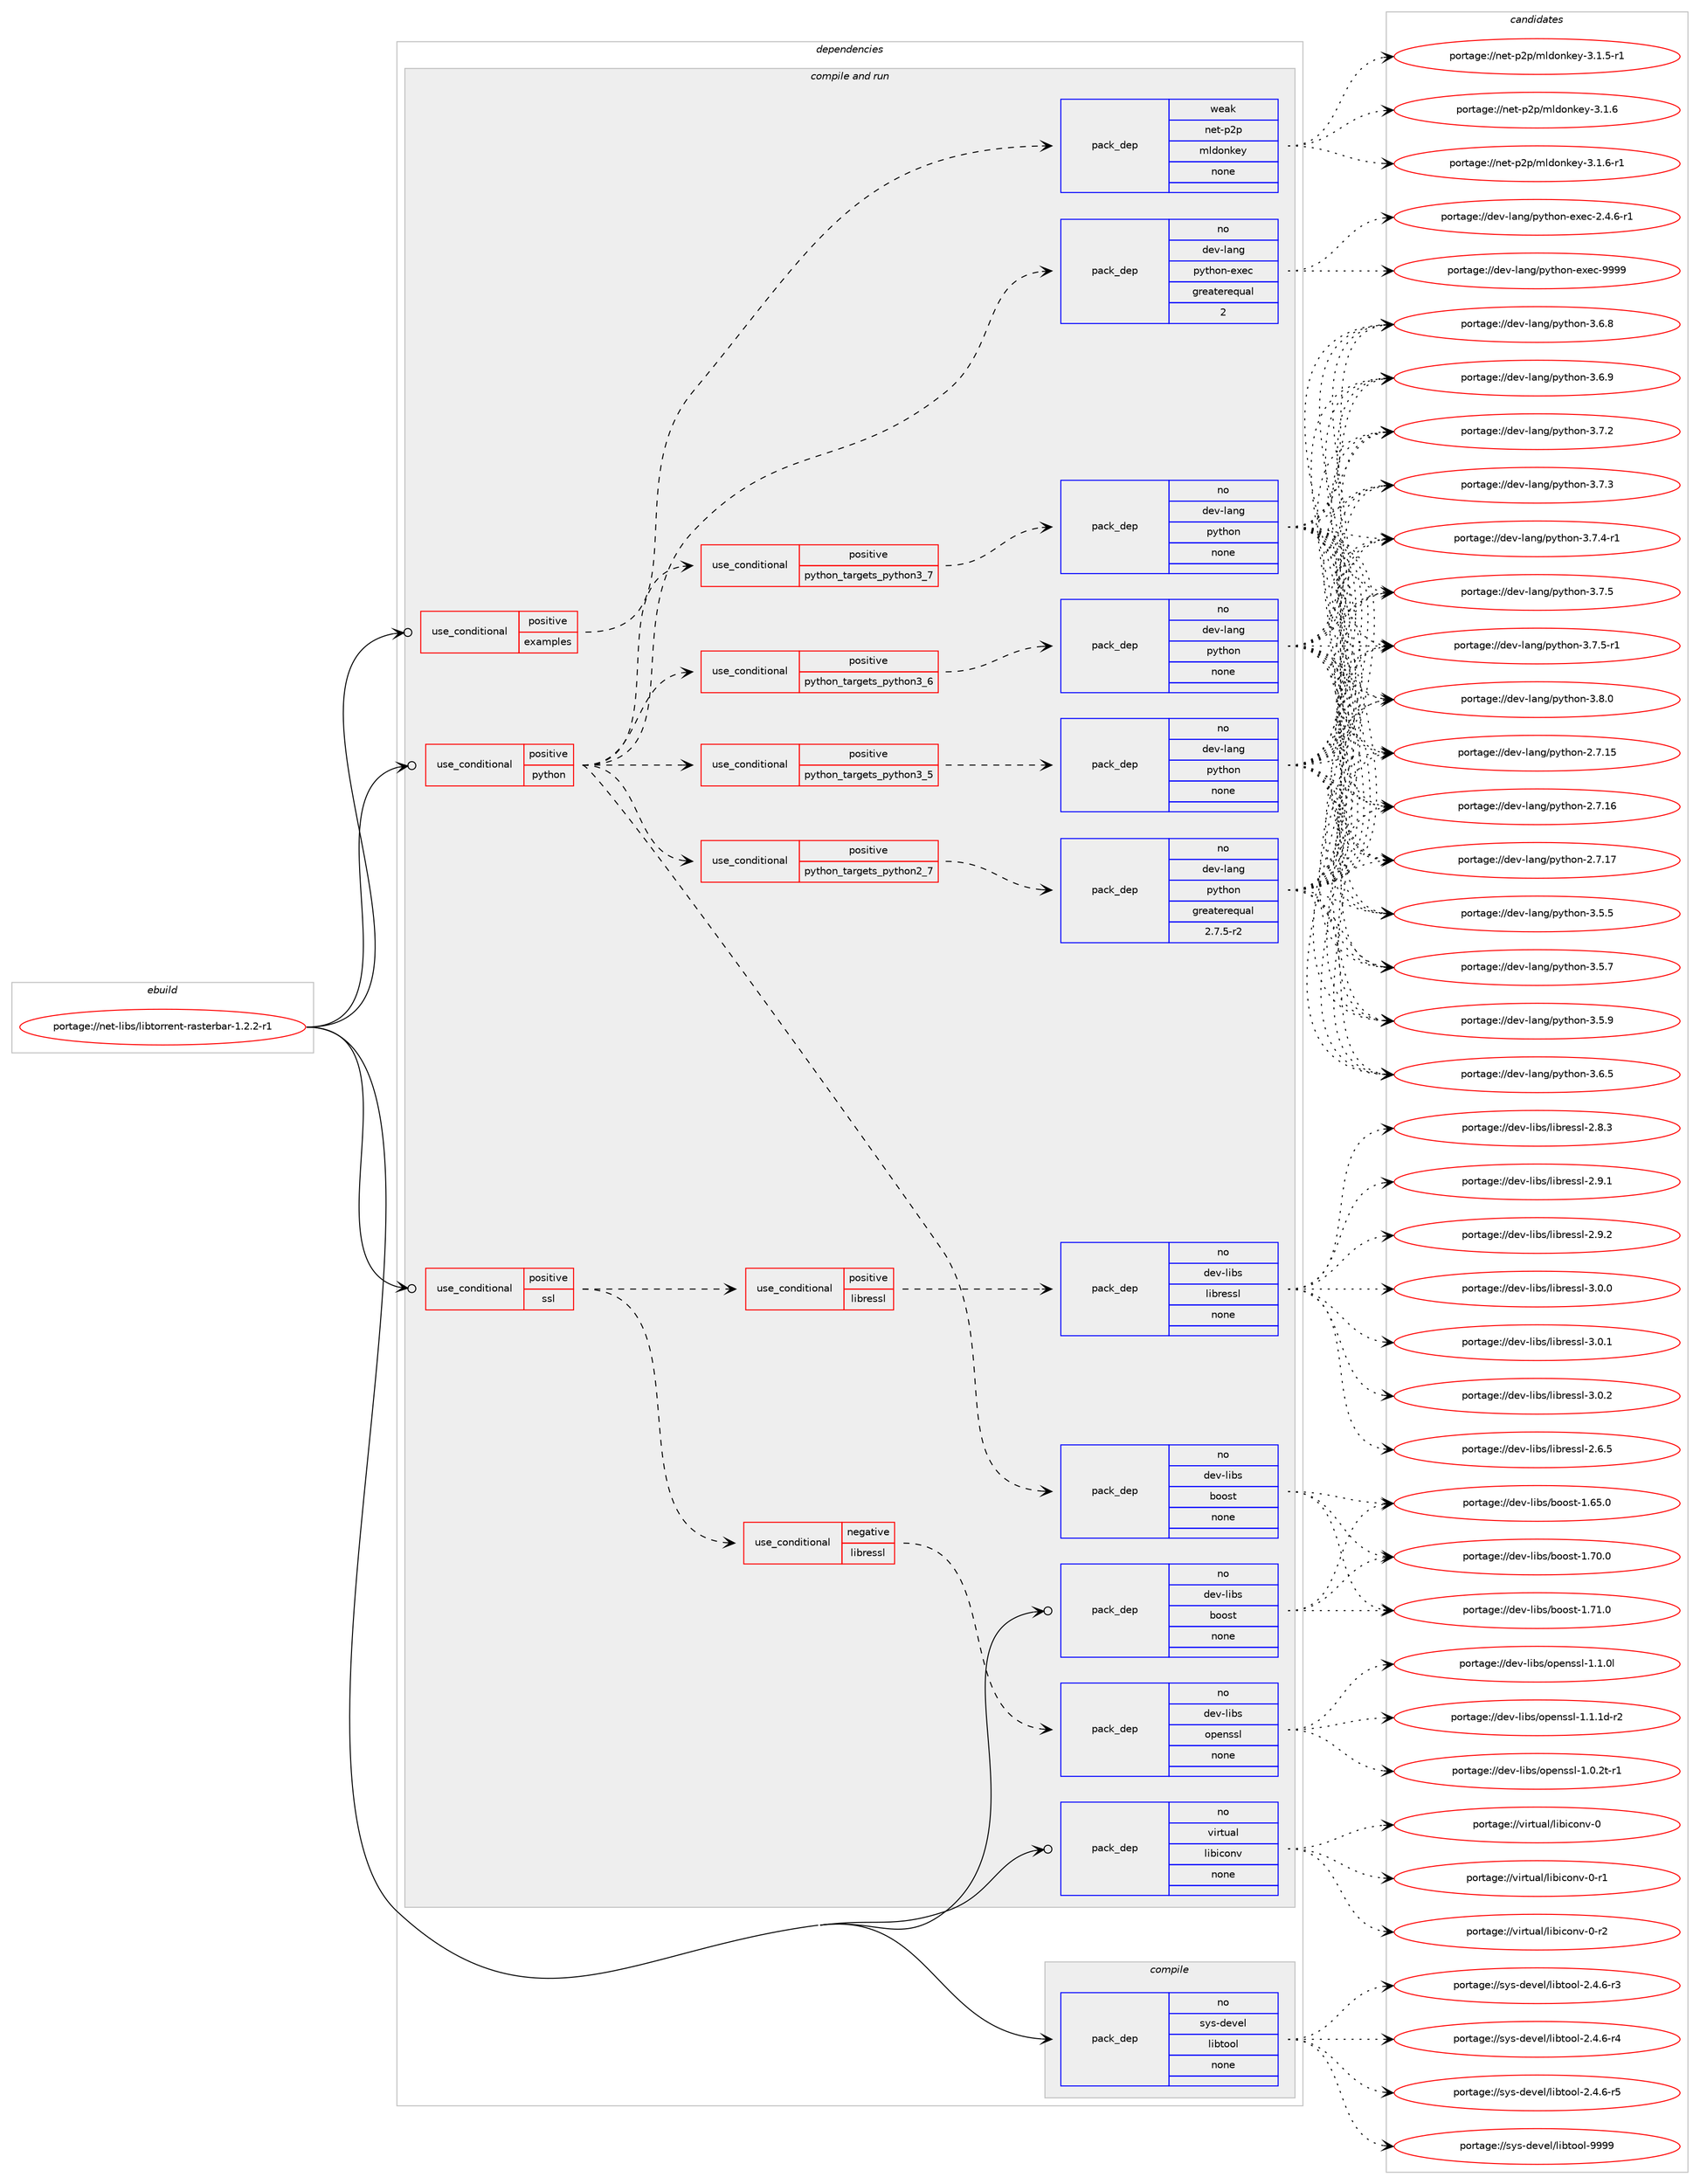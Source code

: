 digraph prolog {

# *************
# Graph options
# *************

newrank=true;
concentrate=true;
compound=true;
graph [rankdir=LR,fontname=Helvetica,fontsize=10,ranksep=1.5];#, ranksep=2.5, nodesep=0.2];
edge  [arrowhead=vee];
node  [fontname=Helvetica,fontsize=10];

# **********
# The ebuild
# **********

subgraph cluster_leftcol {
color=gray;
rank=same;
label=<<i>ebuild</i>>;
id [label="portage://net-libs/libtorrent-rasterbar-1.2.2-r1", color=red, width=4, href="../net-libs/libtorrent-rasterbar-1.2.2-r1.svg"];
}

# ****************
# The dependencies
# ****************

subgraph cluster_midcol {
color=gray;
label=<<i>dependencies</i>>;
subgraph cluster_compile {
fillcolor="#eeeeee";
style=filled;
label=<<i>compile</i>>;
subgraph pack264398 {
dependency360561 [label=<<TABLE BORDER="0" CELLBORDER="1" CELLSPACING="0" CELLPADDING="4" WIDTH="220"><TR><TD ROWSPAN="6" CELLPADDING="30">pack_dep</TD></TR><TR><TD WIDTH="110">no</TD></TR><TR><TD>sys-devel</TD></TR><TR><TD>libtool</TD></TR><TR><TD>none</TD></TR><TR><TD></TD></TR></TABLE>>, shape=none, color=blue];
}
id:e -> dependency360561:w [weight=20,style="solid",arrowhead="vee"];
}
subgraph cluster_compileandrun {
fillcolor="#eeeeee";
style=filled;
label=<<i>compile and run</i>>;
subgraph cond90170 {
dependency360562 [label=<<TABLE BORDER="0" CELLBORDER="1" CELLSPACING="0" CELLPADDING="4"><TR><TD ROWSPAN="3" CELLPADDING="10">use_conditional</TD></TR><TR><TD>positive</TD></TR><TR><TD>examples</TD></TR></TABLE>>, shape=none, color=red];
subgraph pack264399 {
dependency360563 [label=<<TABLE BORDER="0" CELLBORDER="1" CELLSPACING="0" CELLPADDING="4" WIDTH="220"><TR><TD ROWSPAN="6" CELLPADDING="30">pack_dep</TD></TR><TR><TD WIDTH="110">weak</TD></TR><TR><TD>net-p2p</TD></TR><TR><TD>mldonkey</TD></TR><TR><TD>none</TD></TR><TR><TD></TD></TR></TABLE>>, shape=none, color=blue];
}
dependency360562:e -> dependency360563:w [weight=20,style="dashed",arrowhead="vee"];
}
id:e -> dependency360562:w [weight=20,style="solid",arrowhead="odotvee"];
subgraph cond90171 {
dependency360564 [label=<<TABLE BORDER="0" CELLBORDER="1" CELLSPACING="0" CELLPADDING="4"><TR><TD ROWSPAN="3" CELLPADDING="10">use_conditional</TD></TR><TR><TD>positive</TD></TR><TR><TD>python</TD></TR></TABLE>>, shape=none, color=red];
subgraph cond90172 {
dependency360565 [label=<<TABLE BORDER="0" CELLBORDER="1" CELLSPACING="0" CELLPADDING="4"><TR><TD ROWSPAN="3" CELLPADDING="10">use_conditional</TD></TR><TR><TD>positive</TD></TR><TR><TD>python_targets_python2_7</TD></TR></TABLE>>, shape=none, color=red];
subgraph pack264400 {
dependency360566 [label=<<TABLE BORDER="0" CELLBORDER="1" CELLSPACING="0" CELLPADDING="4" WIDTH="220"><TR><TD ROWSPAN="6" CELLPADDING="30">pack_dep</TD></TR><TR><TD WIDTH="110">no</TD></TR><TR><TD>dev-lang</TD></TR><TR><TD>python</TD></TR><TR><TD>greaterequal</TD></TR><TR><TD>2.7.5-r2</TD></TR></TABLE>>, shape=none, color=blue];
}
dependency360565:e -> dependency360566:w [weight=20,style="dashed",arrowhead="vee"];
}
dependency360564:e -> dependency360565:w [weight=20,style="dashed",arrowhead="vee"];
subgraph cond90173 {
dependency360567 [label=<<TABLE BORDER="0" CELLBORDER="1" CELLSPACING="0" CELLPADDING="4"><TR><TD ROWSPAN="3" CELLPADDING="10">use_conditional</TD></TR><TR><TD>positive</TD></TR><TR><TD>python_targets_python3_5</TD></TR></TABLE>>, shape=none, color=red];
subgraph pack264401 {
dependency360568 [label=<<TABLE BORDER="0" CELLBORDER="1" CELLSPACING="0" CELLPADDING="4" WIDTH="220"><TR><TD ROWSPAN="6" CELLPADDING="30">pack_dep</TD></TR><TR><TD WIDTH="110">no</TD></TR><TR><TD>dev-lang</TD></TR><TR><TD>python</TD></TR><TR><TD>none</TD></TR><TR><TD></TD></TR></TABLE>>, shape=none, color=blue];
}
dependency360567:e -> dependency360568:w [weight=20,style="dashed",arrowhead="vee"];
}
dependency360564:e -> dependency360567:w [weight=20,style="dashed",arrowhead="vee"];
subgraph cond90174 {
dependency360569 [label=<<TABLE BORDER="0" CELLBORDER="1" CELLSPACING="0" CELLPADDING="4"><TR><TD ROWSPAN="3" CELLPADDING="10">use_conditional</TD></TR><TR><TD>positive</TD></TR><TR><TD>python_targets_python3_6</TD></TR></TABLE>>, shape=none, color=red];
subgraph pack264402 {
dependency360570 [label=<<TABLE BORDER="0" CELLBORDER="1" CELLSPACING="0" CELLPADDING="4" WIDTH="220"><TR><TD ROWSPAN="6" CELLPADDING="30">pack_dep</TD></TR><TR><TD WIDTH="110">no</TD></TR><TR><TD>dev-lang</TD></TR><TR><TD>python</TD></TR><TR><TD>none</TD></TR><TR><TD></TD></TR></TABLE>>, shape=none, color=blue];
}
dependency360569:e -> dependency360570:w [weight=20,style="dashed",arrowhead="vee"];
}
dependency360564:e -> dependency360569:w [weight=20,style="dashed",arrowhead="vee"];
subgraph cond90175 {
dependency360571 [label=<<TABLE BORDER="0" CELLBORDER="1" CELLSPACING="0" CELLPADDING="4"><TR><TD ROWSPAN="3" CELLPADDING="10">use_conditional</TD></TR><TR><TD>positive</TD></TR><TR><TD>python_targets_python3_7</TD></TR></TABLE>>, shape=none, color=red];
subgraph pack264403 {
dependency360572 [label=<<TABLE BORDER="0" CELLBORDER="1" CELLSPACING="0" CELLPADDING="4" WIDTH="220"><TR><TD ROWSPAN="6" CELLPADDING="30">pack_dep</TD></TR><TR><TD WIDTH="110">no</TD></TR><TR><TD>dev-lang</TD></TR><TR><TD>python</TD></TR><TR><TD>none</TD></TR><TR><TD></TD></TR></TABLE>>, shape=none, color=blue];
}
dependency360571:e -> dependency360572:w [weight=20,style="dashed",arrowhead="vee"];
}
dependency360564:e -> dependency360571:w [weight=20,style="dashed",arrowhead="vee"];
subgraph pack264404 {
dependency360573 [label=<<TABLE BORDER="0" CELLBORDER="1" CELLSPACING="0" CELLPADDING="4" WIDTH="220"><TR><TD ROWSPAN="6" CELLPADDING="30">pack_dep</TD></TR><TR><TD WIDTH="110">no</TD></TR><TR><TD>dev-lang</TD></TR><TR><TD>python-exec</TD></TR><TR><TD>greaterequal</TD></TR><TR><TD>2</TD></TR></TABLE>>, shape=none, color=blue];
}
dependency360564:e -> dependency360573:w [weight=20,style="dashed",arrowhead="vee"];
subgraph pack264405 {
dependency360574 [label=<<TABLE BORDER="0" CELLBORDER="1" CELLSPACING="0" CELLPADDING="4" WIDTH="220"><TR><TD ROWSPAN="6" CELLPADDING="30">pack_dep</TD></TR><TR><TD WIDTH="110">no</TD></TR><TR><TD>dev-libs</TD></TR><TR><TD>boost</TD></TR><TR><TD>none</TD></TR><TR><TD></TD></TR></TABLE>>, shape=none, color=blue];
}
dependency360564:e -> dependency360574:w [weight=20,style="dashed",arrowhead="vee"];
}
id:e -> dependency360564:w [weight=20,style="solid",arrowhead="odotvee"];
subgraph cond90176 {
dependency360575 [label=<<TABLE BORDER="0" CELLBORDER="1" CELLSPACING="0" CELLPADDING="4"><TR><TD ROWSPAN="3" CELLPADDING="10">use_conditional</TD></TR><TR><TD>positive</TD></TR><TR><TD>ssl</TD></TR></TABLE>>, shape=none, color=red];
subgraph cond90177 {
dependency360576 [label=<<TABLE BORDER="0" CELLBORDER="1" CELLSPACING="0" CELLPADDING="4"><TR><TD ROWSPAN="3" CELLPADDING="10">use_conditional</TD></TR><TR><TD>negative</TD></TR><TR><TD>libressl</TD></TR></TABLE>>, shape=none, color=red];
subgraph pack264406 {
dependency360577 [label=<<TABLE BORDER="0" CELLBORDER="1" CELLSPACING="0" CELLPADDING="4" WIDTH="220"><TR><TD ROWSPAN="6" CELLPADDING="30">pack_dep</TD></TR><TR><TD WIDTH="110">no</TD></TR><TR><TD>dev-libs</TD></TR><TR><TD>openssl</TD></TR><TR><TD>none</TD></TR><TR><TD></TD></TR></TABLE>>, shape=none, color=blue];
}
dependency360576:e -> dependency360577:w [weight=20,style="dashed",arrowhead="vee"];
}
dependency360575:e -> dependency360576:w [weight=20,style="dashed",arrowhead="vee"];
subgraph cond90178 {
dependency360578 [label=<<TABLE BORDER="0" CELLBORDER="1" CELLSPACING="0" CELLPADDING="4"><TR><TD ROWSPAN="3" CELLPADDING="10">use_conditional</TD></TR><TR><TD>positive</TD></TR><TR><TD>libressl</TD></TR></TABLE>>, shape=none, color=red];
subgraph pack264407 {
dependency360579 [label=<<TABLE BORDER="0" CELLBORDER="1" CELLSPACING="0" CELLPADDING="4" WIDTH="220"><TR><TD ROWSPAN="6" CELLPADDING="30">pack_dep</TD></TR><TR><TD WIDTH="110">no</TD></TR><TR><TD>dev-libs</TD></TR><TR><TD>libressl</TD></TR><TR><TD>none</TD></TR><TR><TD></TD></TR></TABLE>>, shape=none, color=blue];
}
dependency360578:e -> dependency360579:w [weight=20,style="dashed",arrowhead="vee"];
}
dependency360575:e -> dependency360578:w [weight=20,style="dashed",arrowhead="vee"];
}
id:e -> dependency360575:w [weight=20,style="solid",arrowhead="odotvee"];
subgraph pack264408 {
dependency360580 [label=<<TABLE BORDER="0" CELLBORDER="1" CELLSPACING="0" CELLPADDING="4" WIDTH="220"><TR><TD ROWSPAN="6" CELLPADDING="30">pack_dep</TD></TR><TR><TD WIDTH="110">no</TD></TR><TR><TD>dev-libs</TD></TR><TR><TD>boost</TD></TR><TR><TD>none</TD></TR><TR><TD></TD></TR></TABLE>>, shape=none, color=blue];
}
id:e -> dependency360580:w [weight=20,style="solid",arrowhead="odotvee"];
subgraph pack264409 {
dependency360581 [label=<<TABLE BORDER="0" CELLBORDER="1" CELLSPACING="0" CELLPADDING="4" WIDTH="220"><TR><TD ROWSPAN="6" CELLPADDING="30">pack_dep</TD></TR><TR><TD WIDTH="110">no</TD></TR><TR><TD>virtual</TD></TR><TR><TD>libiconv</TD></TR><TR><TD>none</TD></TR><TR><TD></TD></TR></TABLE>>, shape=none, color=blue];
}
id:e -> dependency360581:w [weight=20,style="solid",arrowhead="odotvee"];
}
subgraph cluster_run {
fillcolor="#eeeeee";
style=filled;
label=<<i>run</i>>;
}
}

# **************
# The candidates
# **************

subgraph cluster_choices {
rank=same;
color=gray;
label=<<i>candidates</i>>;

subgraph choice264398 {
color=black;
nodesep=1;
choiceportage1151211154510010111810110847108105981161111111084550465246544511451 [label="portage://sys-devel/libtool-2.4.6-r3", color=red, width=4,href="../sys-devel/libtool-2.4.6-r3.svg"];
choiceportage1151211154510010111810110847108105981161111111084550465246544511452 [label="portage://sys-devel/libtool-2.4.6-r4", color=red, width=4,href="../sys-devel/libtool-2.4.6-r4.svg"];
choiceportage1151211154510010111810110847108105981161111111084550465246544511453 [label="portage://sys-devel/libtool-2.4.6-r5", color=red, width=4,href="../sys-devel/libtool-2.4.6-r5.svg"];
choiceportage1151211154510010111810110847108105981161111111084557575757 [label="portage://sys-devel/libtool-9999", color=red, width=4,href="../sys-devel/libtool-9999.svg"];
dependency360561:e -> choiceportage1151211154510010111810110847108105981161111111084550465246544511451:w [style=dotted,weight="100"];
dependency360561:e -> choiceportage1151211154510010111810110847108105981161111111084550465246544511452:w [style=dotted,weight="100"];
dependency360561:e -> choiceportage1151211154510010111810110847108105981161111111084550465246544511453:w [style=dotted,weight="100"];
dependency360561:e -> choiceportage1151211154510010111810110847108105981161111111084557575757:w [style=dotted,weight="100"];
}
subgraph choice264399 {
color=black;
nodesep=1;
choiceportage1101011164511250112471091081001111101071011214551464946534511449 [label="portage://net-p2p/mldonkey-3.1.5-r1", color=red, width=4,href="../net-p2p/mldonkey-3.1.5-r1.svg"];
choiceportage110101116451125011247109108100111110107101121455146494654 [label="portage://net-p2p/mldonkey-3.1.6", color=red, width=4,href="../net-p2p/mldonkey-3.1.6.svg"];
choiceportage1101011164511250112471091081001111101071011214551464946544511449 [label="portage://net-p2p/mldonkey-3.1.6-r1", color=red, width=4,href="../net-p2p/mldonkey-3.1.6-r1.svg"];
dependency360563:e -> choiceportage1101011164511250112471091081001111101071011214551464946534511449:w [style=dotted,weight="100"];
dependency360563:e -> choiceportage110101116451125011247109108100111110107101121455146494654:w [style=dotted,weight="100"];
dependency360563:e -> choiceportage1101011164511250112471091081001111101071011214551464946544511449:w [style=dotted,weight="100"];
}
subgraph choice264400 {
color=black;
nodesep=1;
choiceportage10010111845108971101034711212111610411111045504655464953 [label="portage://dev-lang/python-2.7.15", color=red, width=4,href="../dev-lang/python-2.7.15.svg"];
choiceportage10010111845108971101034711212111610411111045504655464954 [label="portage://dev-lang/python-2.7.16", color=red, width=4,href="../dev-lang/python-2.7.16.svg"];
choiceportage10010111845108971101034711212111610411111045504655464955 [label="portage://dev-lang/python-2.7.17", color=red, width=4,href="../dev-lang/python-2.7.17.svg"];
choiceportage100101118451089711010347112121116104111110455146534653 [label="portage://dev-lang/python-3.5.5", color=red, width=4,href="../dev-lang/python-3.5.5.svg"];
choiceportage100101118451089711010347112121116104111110455146534655 [label="portage://dev-lang/python-3.5.7", color=red, width=4,href="../dev-lang/python-3.5.7.svg"];
choiceportage100101118451089711010347112121116104111110455146534657 [label="portage://dev-lang/python-3.5.9", color=red, width=4,href="../dev-lang/python-3.5.9.svg"];
choiceportage100101118451089711010347112121116104111110455146544653 [label="portage://dev-lang/python-3.6.5", color=red, width=4,href="../dev-lang/python-3.6.5.svg"];
choiceportage100101118451089711010347112121116104111110455146544656 [label="portage://dev-lang/python-3.6.8", color=red, width=4,href="../dev-lang/python-3.6.8.svg"];
choiceportage100101118451089711010347112121116104111110455146544657 [label="portage://dev-lang/python-3.6.9", color=red, width=4,href="../dev-lang/python-3.6.9.svg"];
choiceportage100101118451089711010347112121116104111110455146554650 [label="portage://dev-lang/python-3.7.2", color=red, width=4,href="../dev-lang/python-3.7.2.svg"];
choiceportage100101118451089711010347112121116104111110455146554651 [label="portage://dev-lang/python-3.7.3", color=red, width=4,href="../dev-lang/python-3.7.3.svg"];
choiceportage1001011184510897110103471121211161041111104551465546524511449 [label="portage://dev-lang/python-3.7.4-r1", color=red, width=4,href="../dev-lang/python-3.7.4-r1.svg"];
choiceportage100101118451089711010347112121116104111110455146554653 [label="portage://dev-lang/python-3.7.5", color=red, width=4,href="../dev-lang/python-3.7.5.svg"];
choiceportage1001011184510897110103471121211161041111104551465546534511449 [label="portage://dev-lang/python-3.7.5-r1", color=red, width=4,href="../dev-lang/python-3.7.5-r1.svg"];
choiceportage100101118451089711010347112121116104111110455146564648 [label="portage://dev-lang/python-3.8.0", color=red, width=4,href="../dev-lang/python-3.8.0.svg"];
dependency360566:e -> choiceportage10010111845108971101034711212111610411111045504655464953:w [style=dotted,weight="100"];
dependency360566:e -> choiceportage10010111845108971101034711212111610411111045504655464954:w [style=dotted,weight="100"];
dependency360566:e -> choiceportage10010111845108971101034711212111610411111045504655464955:w [style=dotted,weight="100"];
dependency360566:e -> choiceportage100101118451089711010347112121116104111110455146534653:w [style=dotted,weight="100"];
dependency360566:e -> choiceportage100101118451089711010347112121116104111110455146534655:w [style=dotted,weight="100"];
dependency360566:e -> choiceportage100101118451089711010347112121116104111110455146534657:w [style=dotted,weight="100"];
dependency360566:e -> choiceportage100101118451089711010347112121116104111110455146544653:w [style=dotted,weight="100"];
dependency360566:e -> choiceportage100101118451089711010347112121116104111110455146544656:w [style=dotted,weight="100"];
dependency360566:e -> choiceportage100101118451089711010347112121116104111110455146544657:w [style=dotted,weight="100"];
dependency360566:e -> choiceportage100101118451089711010347112121116104111110455146554650:w [style=dotted,weight="100"];
dependency360566:e -> choiceportage100101118451089711010347112121116104111110455146554651:w [style=dotted,weight="100"];
dependency360566:e -> choiceportage1001011184510897110103471121211161041111104551465546524511449:w [style=dotted,weight="100"];
dependency360566:e -> choiceportage100101118451089711010347112121116104111110455146554653:w [style=dotted,weight="100"];
dependency360566:e -> choiceportage1001011184510897110103471121211161041111104551465546534511449:w [style=dotted,weight="100"];
dependency360566:e -> choiceportage100101118451089711010347112121116104111110455146564648:w [style=dotted,weight="100"];
}
subgraph choice264401 {
color=black;
nodesep=1;
choiceportage10010111845108971101034711212111610411111045504655464953 [label="portage://dev-lang/python-2.7.15", color=red, width=4,href="../dev-lang/python-2.7.15.svg"];
choiceportage10010111845108971101034711212111610411111045504655464954 [label="portage://dev-lang/python-2.7.16", color=red, width=4,href="../dev-lang/python-2.7.16.svg"];
choiceportage10010111845108971101034711212111610411111045504655464955 [label="portage://dev-lang/python-2.7.17", color=red, width=4,href="../dev-lang/python-2.7.17.svg"];
choiceportage100101118451089711010347112121116104111110455146534653 [label="portage://dev-lang/python-3.5.5", color=red, width=4,href="../dev-lang/python-3.5.5.svg"];
choiceportage100101118451089711010347112121116104111110455146534655 [label="portage://dev-lang/python-3.5.7", color=red, width=4,href="../dev-lang/python-3.5.7.svg"];
choiceportage100101118451089711010347112121116104111110455146534657 [label="portage://dev-lang/python-3.5.9", color=red, width=4,href="../dev-lang/python-3.5.9.svg"];
choiceportage100101118451089711010347112121116104111110455146544653 [label="portage://dev-lang/python-3.6.5", color=red, width=4,href="../dev-lang/python-3.6.5.svg"];
choiceportage100101118451089711010347112121116104111110455146544656 [label="portage://dev-lang/python-3.6.8", color=red, width=4,href="../dev-lang/python-3.6.8.svg"];
choiceportage100101118451089711010347112121116104111110455146544657 [label="portage://dev-lang/python-3.6.9", color=red, width=4,href="../dev-lang/python-3.6.9.svg"];
choiceportage100101118451089711010347112121116104111110455146554650 [label="portage://dev-lang/python-3.7.2", color=red, width=4,href="../dev-lang/python-3.7.2.svg"];
choiceportage100101118451089711010347112121116104111110455146554651 [label="portage://dev-lang/python-3.7.3", color=red, width=4,href="../dev-lang/python-3.7.3.svg"];
choiceportage1001011184510897110103471121211161041111104551465546524511449 [label="portage://dev-lang/python-3.7.4-r1", color=red, width=4,href="../dev-lang/python-3.7.4-r1.svg"];
choiceportage100101118451089711010347112121116104111110455146554653 [label="portage://dev-lang/python-3.7.5", color=red, width=4,href="../dev-lang/python-3.7.5.svg"];
choiceportage1001011184510897110103471121211161041111104551465546534511449 [label="portage://dev-lang/python-3.7.5-r1", color=red, width=4,href="../dev-lang/python-3.7.5-r1.svg"];
choiceportage100101118451089711010347112121116104111110455146564648 [label="portage://dev-lang/python-3.8.0", color=red, width=4,href="../dev-lang/python-3.8.0.svg"];
dependency360568:e -> choiceportage10010111845108971101034711212111610411111045504655464953:w [style=dotted,weight="100"];
dependency360568:e -> choiceportage10010111845108971101034711212111610411111045504655464954:w [style=dotted,weight="100"];
dependency360568:e -> choiceportage10010111845108971101034711212111610411111045504655464955:w [style=dotted,weight="100"];
dependency360568:e -> choiceportage100101118451089711010347112121116104111110455146534653:w [style=dotted,weight="100"];
dependency360568:e -> choiceportage100101118451089711010347112121116104111110455146534655:w [style=dotted,weight="100"];
dependency360568:e -> choiceportage100101118451089711010347112121116104111110455146534657:w [style=dotted,weight="100"];
dependency360568:e -> choiceportage100101118451089711010347112121116104111110455146544653:w [style=dotted,weight="100"];
dependency360568:e -> choiceportage100101118451089711010347112121116104111110455146544656:w [style=dotted,weight="100"];
dependency360568:e -> choiceportage100101118451089711010347112121116104111110455146544657:w [style=dotted,weight="100"];
dependency360568:e -> choiceportage100101118451089711010347112121116104111110455146554650:w [style=dotted,weight="100"];
dependency360568:e -> choiceportage100101118451089711010347112121116104111110455146554651:w [style=dotted,weight="100"];
dependency360568:e -> choiceportage1001011184510897110103471121211161041111104551465546524511449:w [style=dotted,weight="100"];
dependency360568:e -> choiceportage100101118451089711010347112121116104111110455146554653:w [style=dotted,weight="100"];
dependency360568:e -> choiceportage1001011184510897110103471121211161041111104551465546534511449:w [style=dotted,weight="100"];
dependency360568:e -> choiceportage100101118451089711010347112121116104111110455146564648:w [style=dotted,weight="100"];
}
subgraph choice264402 {
color=black;
nodesep=1;
choiceportage10010111845108971101034711212111610411111045504655464953 [label="portage://dev-lang/python-2.7.15", color=red, width=4,href="../dev-lang/python-2.7.15.svg"];
choiceportage10010111845108971101034711212111610411111045504655464954 [label="portage://dev-lang/python-2.7.16", color=red, width=4,href="../dev-lang/python-2.7.16.svg"];
choiceportage10010111845108971101034711212111610411111045504655464955 [label="portage://dev-lang/python-2.7.17", color=red, width=4,href="../dev-lang/python-2.7.17.svg"];
choiceportage100101118451089711010347112121116104111110455146534653 [label="portage://dev-lang/python-3.5.5", color=red, width=4,href="../dev-lang/python-3.5.5.svg"];
choiceportage100101118451089711010347112121116104111110455146534655 [label="portage://dev-lang/python-3.5.7", color=red, width=4,href="../dev-lang/python-3.5.7.svg"];
choiceportage100101118451089711010347112121116104111110455146534657 [label="portage://dev-lang/python-3.5.9", color=red, width=4,href="../dev-lang/python-3.5.9.svg"];
choiceportage100101118451089711010347112121116104111110455146544653 [label="portage://dev-lang/python-3.6.5", color=red, width=4,href="../dev-lang/python-3.6.5.svg"];
choiceportage100101118451089711010347112121116104111110455146544656 [label="portage://dev-lang/python-3.6.8", color=red, width=4,href="../dev-lang/python-3.6.8.svg"];
choiceportage100101118451089711010347112121116104111110455146544657 [label="portage://dev-lang/python-3.6.9", color=red, width=4,href="../dev-lang/python-3.6.9.svg"];
choiceportage100101118451089711010347112121116104111110455146554650 [label="portage://dev-lang/python-3.7.2", color=red, width=4,href="../dev-lang/python-3.7.2.svg"];
choiceportage100101118451089711010347112121116104111110455146554651 [label="portage://dev-lang/python-3.7.3", color=red, width=4,href="../dev-lang/python-3.7.3.svg"];
choiceportage1001011184510897110103471121211161041111104551465546524511449 [label="portage://dev-lang/python-3.7.4-r1", color=red, width=4,href="../dev-lang/python-3.7.4-r1.svg"];
choiceportage100101118451089711010347112121116104111110455146554653 [label="portage://dev-lang/python-3.7.5", color=red, width=4,href="../dev-lang/python-3.7.5.svg"];
choiceportage1001011184510897110103471121211161041111104551465546534511449 [label="portage://dev-lang/python-3.7.5-r1", color=red, width=4,href="../dev-lang/python-3.7.5-r1.svg"];
choiceportage100101118451089711010347112121116104111110455146564648 [label="portage://dev-lang/python-3.8.0", color=red, width=4,href="../dev-lang/python-3.8.0.svg"];
dependency360570:e -> choiceportage10010111845108971101034711212111610411111045504655464953:w [style=dotted,weight="100"];
dependency360570:e -> choiceportage10010111845108971101034711212111610411111045504655464954:w [style=dotted,weight="100"];
dependency360570:e -> choiceportage10010111845108971101034711212111610411111045504655464955:w [style=dotted,weight="100"];
dependency360570:e -> choiceportage100101118451089711010347112121116104111110455146534653:w [style=dotted,weight="100"];
dependency360570:e -> choiceportage100101118451089711010347112121116104111110455146534655:w [style=dotted,weight="100"];
dependency360570:e -> choiceportage100101118451089711010347112121116104111110455146534657:w [style=dotted,weight="100"];
dependency360570:e -> choiceportage100101118451089711010347112121116104111110455146544653:w [style=dotted,weight="100"];
dependency360570:e -> choiceportage100101118451089711010347112121116104111110455146544656:w [style=dotted,weight="100"];
dependency360570:e -> choiceportage100101118451089711010347112121116104111110455146544657:w [style=dotted,weight="100"];
dependency360570:e -> choiceportage100101118451089711010347112121116104111110455146554650:w [style=dotted,weight="100"];
dependency360570:e -> choiceportage100101118451089711010347112121116104111110455146554651:w [style=dotted,weight="100"];
dependency360570:e -> choiceportage1001011184510897110103471121211161041111104551465546524511449:w [style=dotted,weight="100"];
dependency360570:e -> choiceportage100101118451089711010347112121116104111110455146554653:w [style=dotted,weight="100"];
dependency360570:e -> choiceportage1001011184510897110103471121211161041111104551465546534511449:w [style=dotted,weight="100"];
dependency360570:e -> choiceportage100101118451089711010347112121116104111110455146564648:w [style=dotted,weight="100"];
}
subgraph choice264403 {
color=black;
nodesep=1;
choiceportage10010111845108971101034711212111610411111045504655464953 [label="portage://dev-lang/python-2.7.15", color=red, width=4,href="../dev-lang/python-2.7.15.svg"];
choiceportage10010111845108971101034711212111610411111045504655464954 [label="portage://dev-lang/python-2.7.16", color=red, width=4,href="../dev-lang/python-2.7.16.svg"];
choiceportage10010111845108971101034711212111610411111045504655464955 [label="portage://dev-lang/python-2.7.17", color=red, width=4,href="../dev-lang/python-2.7.17.svg"];
choiceportage100101118451089711010347112121116104111110455146534653 [label="portage://dev-lang/python-3.5.5", color=red, width=4,href="../dev-lang/python-3.5.5.svg"];
choiceportage100101118451089711010347112121116104111110455146534655 [label="portage://dev-lang/python-3.5.7", color=red, width=4,href="../dev-lang/python-3.5.7.svg"];
choiceportage100101118451089711010347112121116104111110455146534657 [label="portage://dev-lang/python-3.5.9", color=red, width=4,href="../dev-lang/python-3.5.9.svg"];
choiceportage100101118451089711010347112121116104111110455146544653 [label="portage://dev-lang/python-3.6.5", color=red, width=4,href="../dev-lang/python-3.6.5.svg"];
choiceportage100101118451089711010347112121116104111110455146544656 [label="portage://dev-lang/python-3.6.8", color=red, width=4,href="../dev-lang/python-3.6.8.svg"];
choiceportage100101118451089711010347112121116104111110455146544657 [label="portage://dev-lang/python-3.6.9", color=red, width=4,href="../dev-lang/python-3.6.9.svg"];
choiceportage100101118451089711010347112121116104111110455146554650 [label="portage://dev-lang/python-3.7.2", color=red, width=4,href="../dev-lang/python-3.7.2.svg"];
choiceportage100101118451089711010347112121116104111110455146554651 [label="portage://dev-lang/python-3.7.3", color=red, width=4,href="../dev-lang/python-3.7.3.svg"];
choiceportage1001011184510897110103471121211161041111104551465546524511449 [label="portage://dev-lang/python-3.7.4-r1", color=red, width=4,href="../dev-lang/python-3.7.4-r1.svg"];
choiceportage100101118451089711010347112121116104111110455146554653 [label="portage://dev-lang/python-3.7.5", color=red, width=4,href="../dev-lang/python-3.7.5.svg"];
choiceportage1001011184510897110103471121211161041111104551465546534511449 [label="portage://dev-lang/python-3.7.5-r1", color=red, width=4,href="../dev-lang/python-3.7.5-r1.svg"];
choiceportage100101118451089711010347112121116104111110455146564648 [label="portage://dev-lang/python-3.8.0", color=red, width=4,href="../dev-lang/python-3.8.0.svg"];
dependency360572:e -> choiceportage10010111845108971101034711212111610411111045504655464953:w [style=dotted,weight="100"];
dependency360572:e -> choiceportage10010111845108971101034711212111610411111045504655464954:w [style=dotted,weight="100"];
dependency360572:e -> choiceportage10010111845108971101034711212111610411111045504655464955:w [style=dotted,weight="100"];
dependency360572:e -> choiceportage100101118451089711010347112121116104111110455146534653:w [style=dotted,weight="100"];
dependency360572:e -> choiceportage100101118451089711010347112121116104111110455146534655:w [style=dotted,weight="100"];
dependency360572:e -> choiceportage100101118451089711010347112121116104111110455146534657:w [style=dotted,weight="100"];
dependency360572:e -> choiceportage100101118451089711010347112121116104111110455146544653:w [style=dotted,weight="100"];
dependency360572:e -> choiceportage100101118451089711010347112121116104111110455146544656:w [style=dotted,weight="100"];
dependency360572:e -> choiceportage100101118451089711010347112121116104111110455146544657:w [style=dotted,weight="100"];
dependency360572:e -> choiceportage100101118451089711010347112121116104111110455146554650:w [style=dotted,weight="100"];
dependency360572:e -> choiceportage100101118451089711010347112121116104111110455146554651:w [style=dotted,weight="100"];
dependency360572:e -> choiceportage1001011184510897110103471121211161041111104551465546524511449:w [style=dotted,weight="100"];
dependency360572:e -> choiceportage100101118451089711010347112121116104111110455146554653:w [style=dotted,weight="100"];
dependency360572:e -> choiceportage1001011184510897110103471121211161041111104551465546534511449:w [style=dotted,weight="100"];
dependency360572:e -> choiceportage100101118451089711010347112121116104111110455146564648:w [style=dotted,weight="100"];
}
subgraph choice264404 {
color=black;
nodesep=1;
choiceportage10010111845108971101034711212111610411111045101120101994550465246544511449 [label="portage://dev-lang/python-exec-2.4.6-r1", color=red, width=4,href="../dev-lang/python-exec-2.4.6-r1.svg"];
choiceportage10010111845108971101034711212111610411111045101120101994557575757 [label="portage://dev-lang/python-exec-9999", color=red, width=4,href="../dev-lang/python-exec-9999.svg"];
dependency360573:e -> choiceportage10010111845108971101034711212111610411111045101120101994550465246544511449:w [style=dotted,weight="100"];
dependency360573:e -> choiceportage10010111845108971101034711212111610411111045101120101994557575757:w [style=dotted,weight="100"];
}
subgraph choice264405 {
color=black;
nodesep=1;
choiceportage1001011184510810598115479811111111511645494654534648 [label="portage://dev-libs/boost-1.65.0", color=red, width=4,href="../dev-libs/boost-1.65.0.svg"];
choiceportage1001011184510810598115479811111111511645494655484648 [label="portage://dev-libs/boost-1.70.0", color=red, width=4,href="../dev-libs/boost-1.70.0.svg"];
choiceportage1001011184510810598115479811111111511645494655494648 [label="portage://dev-libs/boost-1.71.0", color=red, width=4,href="../dev-libs/boost-1.71.0.svg"];
dependency360574:e -> choiceportage1001011184510810598115479811111111511645494654534648:w [style=dotted,weight="100"];
dependency360574:e -> choiceportage1001011184510810598115479811111111511645494655484648:w [style=dotted,weight="100"];
dependency360574:e -> choiceportage1001011184510810598115479811111111511645494655494648:w [style=dotted,weight="100"];
}
subgraph choice264406 {
color=black;
nodesep=1;
choiceportage1001011184510810598115471111121011101151151084549464846501164511449 [label="portage://dev-libs/openssl-1.0.2t-r1", color=red, width=4,href="../dev-libs/openssl-1.0.2t-r1.svg"];
choiceportage100101118451081059811547111112101110115115108454946494648108 [label="portage://dev-libs/openssl-1.1.0l", color=red, width=4,href="../dev-libs/openssl-1.1.0l.svg"];
choiceportage1001011184510810598115471111121011101151151084549464946491004511450 [label="portage://dev-libs/openssl-1.1.1d-r2", color=red, width=4,href="../dev-libs/openssl-1.1.1d-r2.svg"];
dependency360577:e -> choiceportage1001011184510810598115471111121011101151151084549464846501164511449:w [style=dotted,weight="100"];
dependency360577:e -> choiceportage100101118451081059811547111112101110115115108454946494648108:w [style=dotted,weight="100"];
dependency360577:e -> choiceportage1001011184510810598115471111121011101151151084549464946491004511450:w [style=dotted,weight="100"];
}
subgraph choice264407 {
color=black;
nodesep=1;
choiceportage10010111845108105981154710810598114101115115108455046544653 [label="portage://dev-libs/libressl-2.6.5", color=red, width=4,href="../dev-libs/libressl-2.6.5.svg"];
choiceportage10010111845108105981154710810598114101115115108455046564651 [label="portage://dev-libs/libressl-2.8.3", color=red, width=4,href="../dev-libs/libressl-2.8.3.svg"];
choiceportage10010111845108105981154710810598114101115115108455046574649 [label="portage://dev-libs/libressl-2.9.1", color=red, width=4,href="../dev-libs/libressl-2.9.1.svg"];
choiceportage10010111845108105981154710810598114101115115108455046574650 [label="portage://dev-libs/libressl-2.9.2", color=red, width=4,href="../dev-libs/libressl-2.9.2.svg"];
choiceportage10010111845108105981154710810598114101115115108455146484648 [label="portage://dev-libs/libressl-3.0.0", color=red, width=4,href="../dev-libs/libressl-3.0.0.svg"];
choiceportage10010111845108105981154710810598114101115115108455146484649 [label="portage://dev-libs/libressl-3.0.1", color=red, width=4,href="../dev-libs/libressl-3.0.1.svg"];
choiceportage10010111845108105981154710810598114101115115108455146484650 [label="portage://dev-libs/libressl-3.0.2", color=red, width=4,href="../dev-libs/libressl-3.0.2.svg"];
dependency360579:e -> choiceportage10010111845108105981154710810598114101115115108455046544653:w [style=dotted,weight="100"];
dependency360579:e -> choiceportage10010111845108105981154710810598114101115115108455046564651:w [style=dotted,weight="100"];
dependency360579:e -> choiceportage10010111845108105981154710810598114101115115108455046574649:w [style=dotted,weight="100"];
dependency360579:e -> choiceportage10010111845108105981154710810598114101115115108455046574650:w [style=dotted,weight="100"];
dependency360579:e -> choiceportage10010111845108105981154710810598114101115115108455146484648:w [style=dotted,weight="100"];
dependency360579:e -> choiceportage10010111845108105981154710810598114101115115108455146484649:w [style=dotted,weight="100"];
dependency360579:e -> choiceportage10010111845108105981154710810598114101115115108455146484650:w [style=dotted,weight="100"];
}
subgraph choice264408 {
color=black;
nodesep=1;
choiceportage1001011184510810598115479811111111511645494654534648 [label="portage://dev-libs/boost-1.65.0", color=red, width=4,href="../dev-libs/boost-1.65.0.svg"];
choiceportage1001011184510810598115479811111111511645494655484648 [label="portage://dev-libs/boost-1.70.0", color=red, width=4,href="../dev-libs/boost-1.70.0.svg"];
choiceportage1001011184510810598115479811111111511645494655494648 [label="portage://dev-libs/boost-1.71.0", color=red, width=4,href="../dev-libs/boost-1.71.0.svg"];
dependency360580:e -> choiceportage1001011184510810598115479811111111511645494654534648:w [style=dotted,weight="100"];
dependency360580:e -> choiceportage1001011184510810598115479811111111511645494655484648:w [style=dotted,weight="100"];
dependency360580:e -> choiceportage1001011184510810598115479811111111511645494655494648:w [style=dotted,weight="100"];
}
subgraph choice264409 {
color=black;
nodesep=1;
choiceportage118105114116117971084710810598105991111101184548 [label="portage://virtual/libiconv-0", color=red, width=4,href="../virtual/libiconv-0.svg"];
choiceportage1181051141161179710847108105981059911111011845484511449 [label="portage://virtual/libiconv-0-r1", color=red, width=4,href="../virtual/libiconv-0-r1.svg"];
choiceportage1181051141161179710847108105981059911111011845484511450 [label="portage://virtual/libiconv-0-r2", color=red, width=4,href="../virtual/libiconv-0-r2.svg"];
dependency360581:e -> choiceportage118105114116117971084710810598105991111101184548:w [style=dotted,weight="100"];
dependency360581:e -> choiceportage1181051141161179710847108105981059911111011845484511449:w [style=dotted,weight="100"];
dependency360581:e -> choiceportage1181051141161179710847108105981059911111011845484511450:w [style=dotted,weight="100"];
}
}

}
